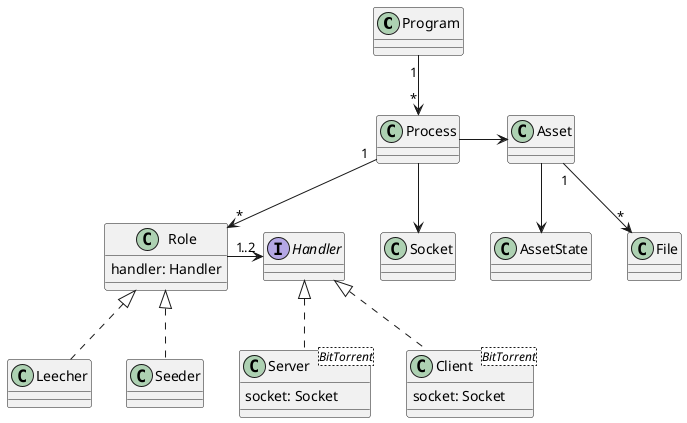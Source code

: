 @startuml
Program "1" --> "*" Process
Process "1" --> "*" Role

Class Leecher implements Role
Class Seeder implements Role

Class Role {
  handler: Handler
}

Class Server implements Handler
Class Client implements Handler

Class Client<BitTorrent> {
  socket: Socket
}

Class Server<BitTorrent> {
  socket: Socket
}

Process --> Socket

Process -> Asset

Asset "1"--> "*" File
Asset --> AssetState


Role "1" -> "..2" Handler
@enduml